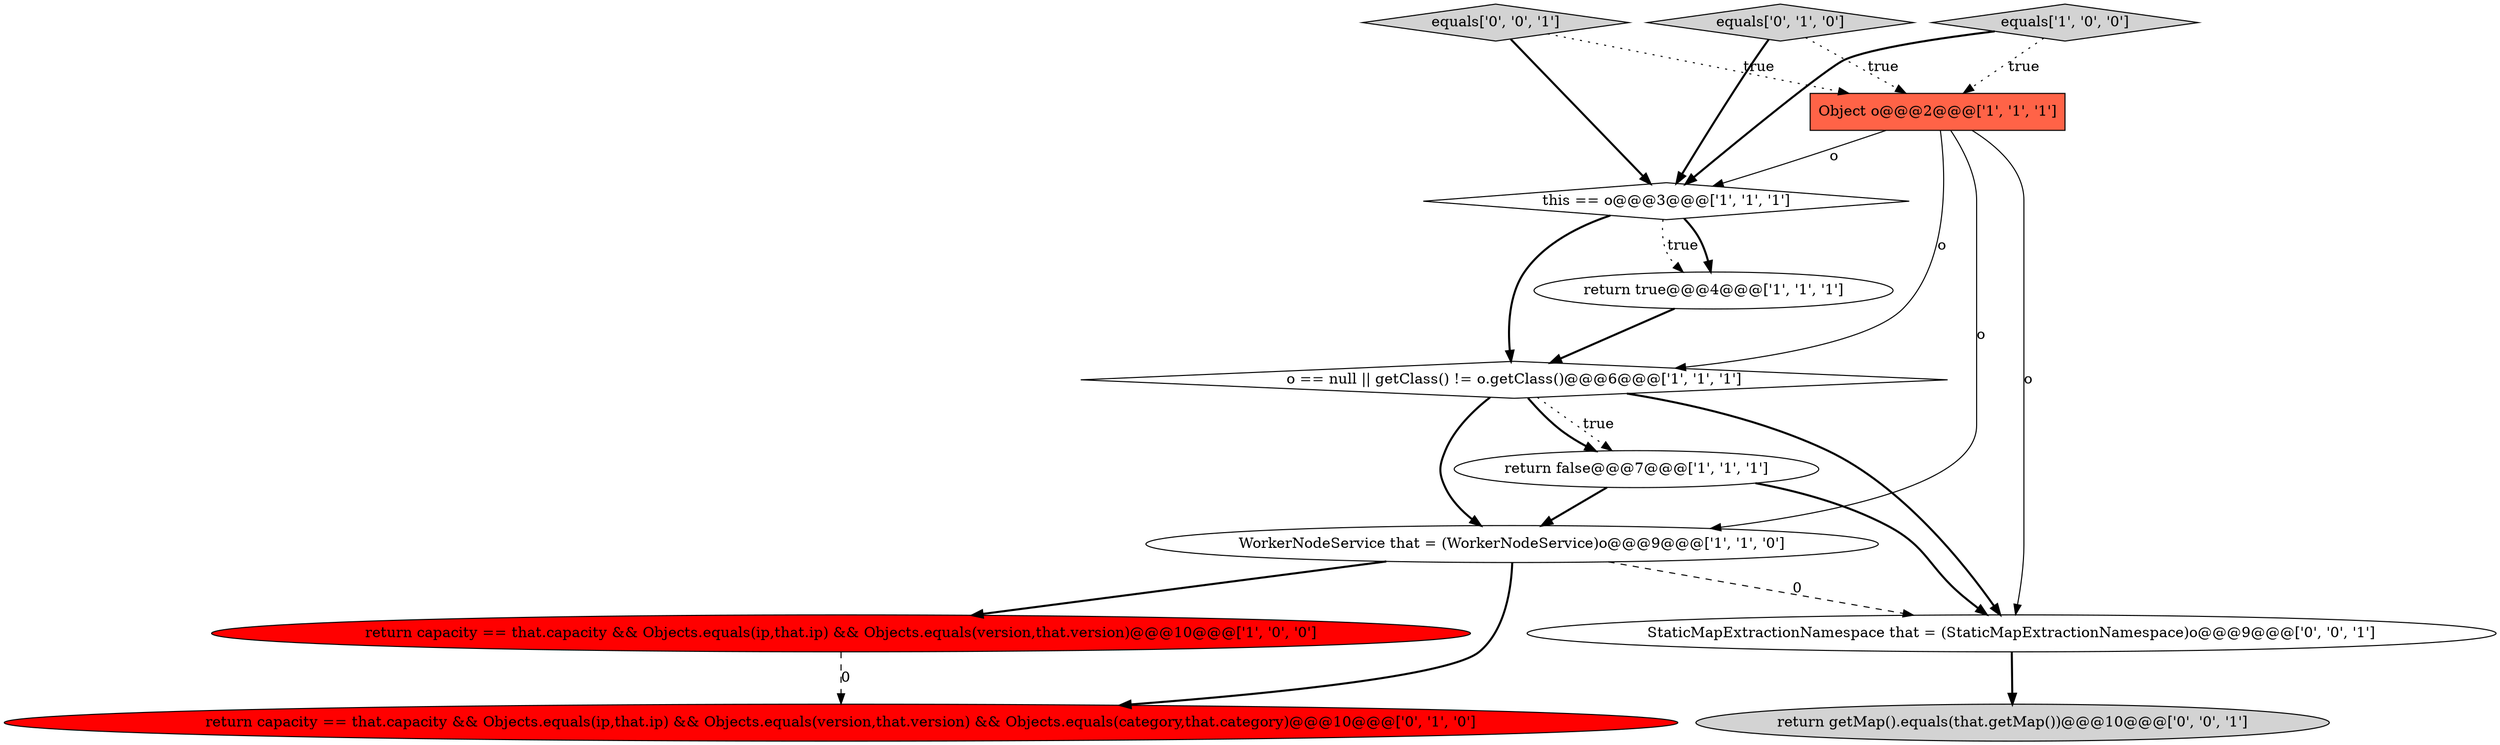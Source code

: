 digraph {
1 [style = filled, label = "return false@@@7@@@['1', '1', '1']", fillcolor = white, shape = ellipse image = "AAA0AAABBB1BBB"];
6 [style = filled, label = "equals['1', '0', '0']", fillcolor = lightgray, shape = diamond image = "AAA0AAABBB1BBB"];
9 [style = filled, label = "return capacity == that.capacity && Objects.equals(ip,that.ip) && Objects.equals(version,that.version) && Objects.equals(category,that.category)@@@10@@@['0', '1', '0']", fillcolor = red, shape = ellipse image = "AAA1AAABBB2BBB"];
12 [style = filled, label = "StaticMapExtractionNamespace that = (StaticMapExtractionNamespace)o@@@9@@@['0', '0', '1']", fillcolor = white, shape = ellipse image = "AAA0AAABBB3BBB"];
0 [style = filled, label = "Object o@@@2@@@['1', '1', '1']", fillcolor = tomato, shape = box image = "AAA0AAABBB1BBB"];
11 [style = filled, label = "equals['0', '0', '1']", fillcolor = lightgray, shape = diamond image = "AAA0AAABBB3BBB"];
8 [style = filled, label = "equals['0', '1', '0']", fillcolor = lightgray, shape = diamond image = "AAA0AAABBB2BBB"];
5 [style = filled, label = "this == o@@@3@@@['1', '1', '1']", fillcolor = white, shape = diamond image = "AAA0AAABBB1BBB"];
7 [style = filled, label = "return true@@@4@@@['1', '1', '1']", fillcolor = white, shape = ellipse image = "AAA0AAABBB1BBB"];
4 [style = filled, label = "return capacity == that.capacity && Objects.equals(ip,that.ip) && Objects.equals(version,that.version)@@@10@@@['1', '0', '0']", fillcolor = red, shape = ellipse image = "AAA1AAABBB1BBB"];
3 [style = filled, label = "o == null || getClass() != o.getClass()@@@6@@@['1', '1', '1']", fillcolor = white, shape = diamond image = "AAA0AAABBB1BBB"];
10 [style = filled, label = "return getMap().equals(that.getMap())@@@10@@@['0', '0', '1']", fillcolor = lightgray, shape = ellipse image = "AAA0AAABBB3BBB"];
2 [style = filled, label = "WorkerNodeService that = (WorkerNodeService)o@@@9@@@['1', '1', '0']", fillcolor = white, shape = ellipse image = "AAA0AAABBB1BBB"];
5->3 [style = bold, label=""];
3->1 [style = bold, label=""];
0->2 [style = solid, label="o"];
2->9 [style = bold, label=""];
3->12 [style = bold, label=""];
2->4 [style = bold, label=""];
7->3 [style = bold, label=""];
4->9 [style = dashed, label="0"];
6->5 [style = bold, label=""];
0->3 [style = solid, label="o"];
11->5 [style = bold, label=""];
12->10 [style = bold, label=""];
2->12 [style = dashed, label="0"];
3->2 [style = bold, label=""];
8->5 [style = bold, label=""];
5->7 [style = dotted, label="true"];
11->0 [style = dotted, label="true"];
1->12 [style = bold, label=""];
5->7 [style = bold, label=""];
8->0 [style = dotted, label="true"];
1->2 [style = bold, label=""];
6->0 [style = dotted, label="true"];
0->5 [style = solid, label="o"];
3->1 [style = dotted, label="true"];
0->12 [style = solid, label="o"];
}
